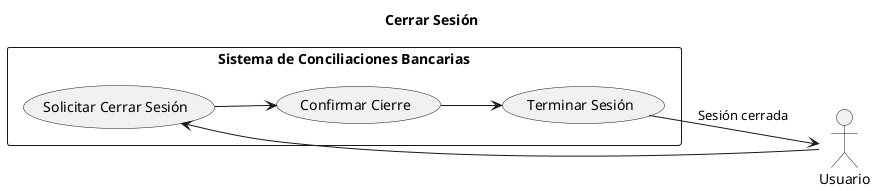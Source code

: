 @startuml CerrarSesion
title Cerrar Sesión
left to right direction

actor Usuario

rectangle "Sistema de Conciliaciones Bancarias" {
    Usuario -> (Solicitar Cerrar Sesión)
    (Solicitar Cerrar Sesión) --> (Confirmar Cierre)
    (Confirmar Cierre) --> (Terminar Sesión)
    (Terminar Sesión) --> Usuario : Sesión cerrada
}

@enduml